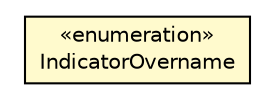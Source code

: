 #!/usr/local/bin/dot
#
# Class diagram 
# Generated by UMLGraph version R5_6-24-gf6e263 (http://www.umlgraph.org/)
#

digraph G {
	edge [fontname="Helvetica",fontsize=10,labelfontname="Helvetica",labelfontsize=10];
	node [fontname="Helvetica",fontsize=10,shape=plaintext];
	nodesep=0.25;
	ranksep=0.5;
	// nl.egem.stuf.stuf0204.IndicatorOvername
	c72352 [label=<<table title="nl.egem.stuf.stuf0204.IndicatorOvername" border="0" cellborder="1" cellspacing="0" cellpadding="2" port="p" bgcolor="lemonChiffon" href="./IndicatorOvername.html">
		<tr><td><table border="0" cellspacing="0" cellpadding="1">
<tr><td align="center" balign="center"> &#171;enumeration&#187; </td></tr>
<tr><td align="center" balign="center"> IndicatorOvername </td></tr>
		</table></td></tr>
		</table>>, URL="./IndicatorOvername.html", fontname="Helvetica", fontcolor="black", fontsize=10.0];
}


